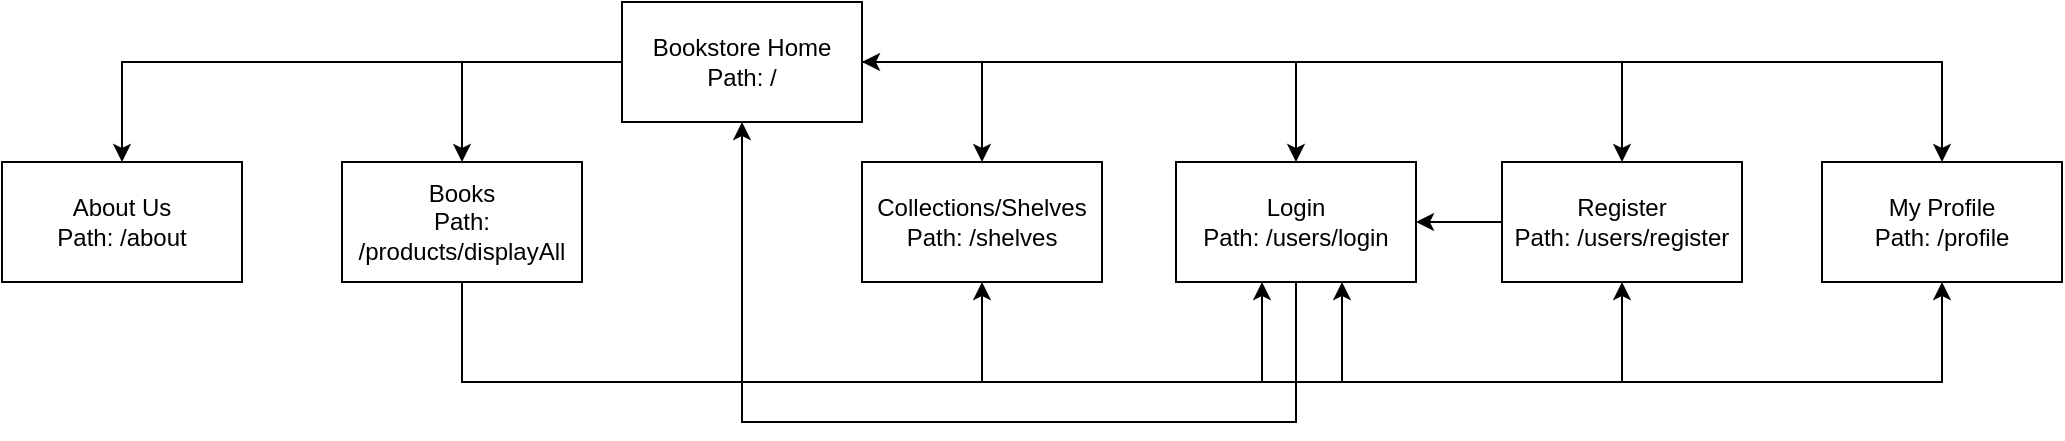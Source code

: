 <mxfile version="12.9.3" type="device"><diagram name="Page-1" id="2c0d36ab-eaac-3732-788b-9136903baeff"><mxGraphModel dx="1186" dy="703" grid="1" gridSize="10" guides="1" tooltips="1" connect="1" arrows="1" fold="1" page="1" pageScale="1.5" pageWidth="1169" pageHeight="827" background="#ffffff" math="0" shadow="0"><root><mxCell id="0"/><mxCell id="1" parent="0"/><mxCell id="mf3vUwGpPzeoN_RSlQAK-125" value="" style="edgeStyle=orthogonalEdgeStyle;rounded=0;orthogonalLoop=1;jettySize=auto;html=1;" parent="1" source="mf3vUwGpPzeoN_RSlQAK-123" target="mf3vUwGpPzeoN_RSlQAK-124" edge="1"><mxGeometry relative="1" as="geometry"/></mxCell><mxCell id="mf3vUwGpPzeoN_RSlQAK-127" value="" style="edgeStyle=orthogonalEdgeStyle;rounded=0;orthogonalLoop=1;jettySize=auto;html=1;" parent="1" source="mf3vUwGpPzeoN_RSlQAK-123" target="mf3vUwGpPzeoN_RSlQAK-126" edge="1"><mxGeometry relative="1" as="geometry"/></mxCell><mxCell id="mf3vUwGpPzeoN_RSlQAK-131" value="" style="edgeStyle=orthogonalEdgeStyle;rounded=0;orthogonalLoop=1;jettySize=auto;html=1;" parent="1" source="mf3vUwGpPzeoN_RSlQAK-123" target="mf3vUwGpPzeoN_RSlQAK-130" edge="1"><mxGeometry relative="1" as="geometry"><Array as="points"><mxPoint x="937" y="230"/></Array></mxGeometry></mxCell><mxCell id="mf3vUwGpPzeoN_RSlQAK-137" value="" style="edgeStyle=orthogonalEdgeStyle;rounded=0;orthogonalLoop=1;jettySize=auto;html=1;entryX=0.5;entryY=0;entryDx=0;entryDy=0;" parent="1" source="mf3vUwGpPzeoN_RSlQAK-123" target="mf3vUwGpPzeoN_RSlQAK-134" edge="1"><mxGeometry relative="1" as="geometry"><mxPoint x="660" y="340" as="targetPoint"/><Array as="points"><mxPoint x="780" y="230"/></Array></mxGeometry></mxCell><mxCell id="mf3vUwGpPzeoN_RSlQAK-150" value="" style="edgeStyle=orthogonalEdgeStyle;rounded=0;orthogonalLoop=1;jettySize=auto;html=1;startArrow=classic;startFill=1;" parent="1" source="mf3vUwGpPzeoN_RSlQAK-123" target="mf3vUwGpPzeoN_RSlQAK-149" edge="1"><mxGeometry relative="1" as="geometry"/></mxCell><mxCell id="w-WhatyP0x8pLE4H079y-2" value="" style="edgeStyle=orthogonalEdgeStyle;rounded=0;orthogonalLoop=1;jettySize=auto;html=1;entryX=0.5;entryY=0;entryDx=0;entryDy=0;" edge="1" parent="1" source="mf3vUwGpPzeoN_RSlQAK-123" target="mf3vUwGpPzeoN_RSlQAK-128"><mxGeometry relative="1" as="geometry"><mxPoint x="800" y="230" as="targetPoint"/></mxGeometry></mxCell><mxCell id="mf3vUwGpPzeoN_RSlQAK-123" value="Bookstore Home&lt;br&gt;Path: /" style="rounded=0;whiteSpace=wrap;html=1;" parent="1" vertex="1"><mxGeometry x="600" y="200" width="120" height="60" as="geometry"/></mxCell><mxCell id="mf3vUwGpPzeoN_RSlQAK-149" value="My Profile&lt;br&gt;Path: /profile" style="rounded=0;whiteSpace=wrap;html=1;" parent="1" vertex="1"><mxGeometry x="1200" y="280" width="120" height="60" as="geometry"/></mxCell><mxCell id="mf3vUwGpPzeoN_RSlQAK-134" value="Collections/Shelves&lt;br&gt;Path: /shelves" style="rounded=0;whiteSpace=wrap;html=1;" parent="1" vertex="1"><mxGeometry x="720" y="280" width="120" height="60" as="geometry"/></mxCell><mxCell id="mf3vUwGpPzeoN_RSlQAK-144" value="" style="edgeStyle=orthogonalEdgeStyle;rounded=0;orthogonalLoop=1;jettySize=auto;html=1;entryX=0.5;entryY=1;entryDx=0;entryDy=0;" parent="1" source="mf3vUwGpPzeoN_RSlQAK-130" target="mf3vUwGpPzeoN_RSlQAK-123" edge="1"><mxGeometry relative="1" as="geometry"><mxPoint x="380" y="340" as="targetPoint"/><Array as="points"><mxPoint x="937" y="410"/><mxPoint x="660" y="410"/></Array></mxGeometry></mxCell><mxCell id="mf3vUwGpPzeoN_RSlQAK-151" value="" style="edgeStyle=orthogonalEdgeStyle;rounded=0;orthogonalLoop=1;jettySize=auto;html=1;startArrow=classic;startFill=1;entryX=0.5;entryY=1;entryDx=0;entryDy=0;" parent="1" source="mf3vUwGpPzeoN_RSlQAK-130" target="mf3vUwGpPzeoN_RSlQAK-149" edge="1"><mxGeometry relative="1" as="geometry"><Array as="points"><mxPoint x="960" y="390"/><mxPoint x="1260" y="390"/></Array></mxGeometry></mxCell><mxCell id="mf3vUwGpPzeoN_RSlQAK-130" value="Login&lt;br&gt;Path: /users/login" style="rounded=0;whiteSpace=wrap;html=1;" parent="1" vertex="1"><mxGeometry x="877" y="280" width="120" height="60" as="geometry"/></mxCell><mxCell id="mf3vUwGpPzeoN_RSlQAK-146" value="" style="edgeStyle=orthogonalEdgeStyle;rounded=0;orthogonalLoop=1;jettySize=auto;html=1;startArrow=classic;startFill=1;" parent="1" source="mf3vUwGpPzeoN_RSlQAK-128" edge="1"><mxGeometry relative="1" as="geometry"><mxPoint x="920" y="340" as="targetPoint"/><Array as="points"><mxPoint x="540" y="390"/><mxPoint x="920" y="390"/><mxPoint x="920" y="340"/></Array></mxGeometry></mxCell><mxCell id="w-WhatyP0x8pLE4H079y-3" value="" style="edgeStyle=orthogonalEdgeStyle;rounded=0;orthogonalLoop=1;jettySize=auto;html=1;" edge="1" parent="1" source="mf3vUwGpPzeoN_RSlQAK-128" target="mf3vUwGpPzeoN_RSlQAK-130"><mxGeometry relative="1" as="geometry"/></mxCell><mxCell id="mf3vUwGpPzeoN_RSlQAK-128" value="Register&lt;br&gt;Path: /users/register" style="rounded=0;whiteSpace=wrap;html=1;" parent="1" vertex="1"><mxGeometry x="1040" y="280" width="120" height="60" as="geometry"/></mxCell><mxCell id="mf3vUwGpPzeoN_RSlQAK-139" value="" style="edgeStyle=orthogonalEdgeStyle;rounded=0;orthogonalLoop=1;jettySize=auto;html=1;entryX=0.5;entryY=1;entryDx=0;entryDy=0;" parent="1" source="mf3vUwGpPzeoN_RSlQAK-126" target="mf3vUwGpPzeoN_RSlQAK-134" edge="1"><mxGeometry relative="1" as="geometry"><mxPoint x="380" y="420" as="targetPoint"/><Array as="points"><mxPoint x="520" y="390"/><mxPoint x="780" y="390"/></Array></mxGeometry></mxCell><mxCell id="mf3vUwGpPzeoN_RSlQAK-126" value="Books&lt;br&gt;Path: /products/displayAll" style="rounded=0;whiteSpace=wrap;html=1;" parent="1" vertex="1"><mxGeometry x="460" y="280" width="120" height="60" as="geometry"/></mxCell><mxCell id="mf3vUwGpPzeoN_RSlQAK-124" value="About Us&lt;br&gt;Path: /about" style="rounded=0;whiteSpace=wrap;html=1;" parent="1" vertex="1"><mxGeometry x="290" y="280" width="120" height="60" as="geometry"/></mxCell></root></mxGraphModel></diagram></mxfile>